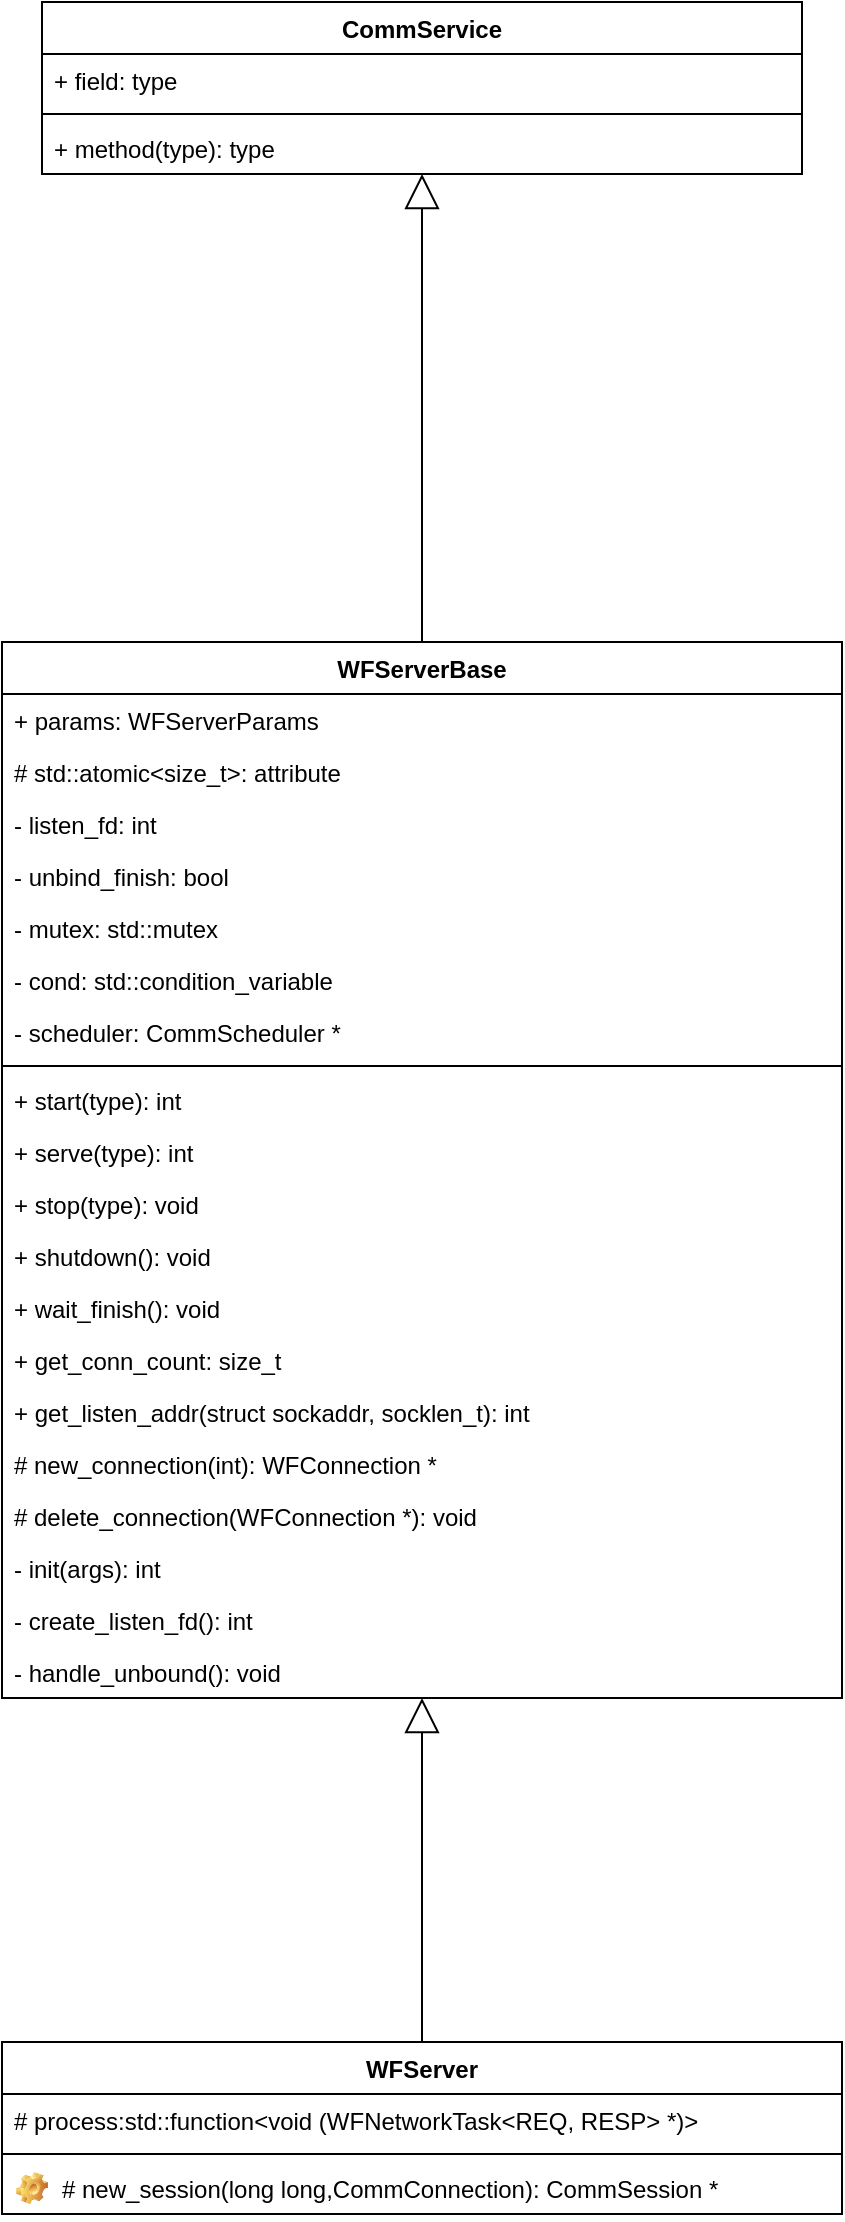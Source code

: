 <mxfile version="17.4.5" type="github">
  <diagram id="-gLdYe9IQShybVuFdfvP" name="Page-1">
    <mxGraphModel dx="1422" dy="1931" grid="1" gridSize="10" guides="1" tooltips="1" connect="1" arrows="1" fold="1" page="1" pageScale="1" pageWidth="827" pageHeight="1169" math="0" shadow="0">
      <root>
        <mxCell id="0" />
        <mxCell id="1" parent="0" />
        <mxCell id="AitUL1UvvsEHuGmrnNIb-12" style="edgeStyle=orthogonalEdgeStyle;rounded=0;orthogonalLoop=1;jettySize=auto;html=1;exitX=0.5;exitY=0;exitDx=0;exitDy=0;entryX=0.5;entryY=1;entryDx=0;entryDy=0;endArrow=block;endFill=0;endSize=15;" edge="1" parent="1" source="AitUL1UvvsEHuGmrnNIb-1" target="AitUL1UvvsEHuGmrnNIb-6">
          <mxGeometry relative="1" as="geometry" />
        </mxCell>
        <mxCell id="AitUL1UvvsEHuGmrnNIb-1" value="WFServer" style="swimlane;fontStyle=1;align=center;verticalAlign=top;childLayout=stackLayout;horizontal=1;startSize=26;horizontalStack=0;resizeParent=1;resizeParentMax=0;resizeLast=0;collapsible=1;marginBottom=0;" vertex="1" parent="1">
          <mxGeometry x="40" y="370" width="420" height="86" as="geometry" />
        </mxCell>
        <mxCell id="AitUL1UvvsEHuGmrnNIb-2" value="# process:std::function&lt;void (WFNetworkTask&lt;REQ, RESP&gt; *)&gt;  " style="text;strokeColor=none;fillColor=none;align=left;verticalAlign=top;spacingLeft=4;spacingRight=4;overflow=hidden;rotatable=0;points=[[0,0.5],[1,0.5]];portConstraint=eastwest;" vertex="1" parent="AitUL1UvvsEHuGmrnNIb-1">
          <mxGeometry y="26" width="420" height="26" as="geometry" />
        </mxCell>
        <mxCell id="AitUL1UvvsEHuGmrnNIb-3" value="" style="line;strokeWidth=1;fillColor=none;align=left;verticalAlign=middle;spacingTop=-1;spacingLeft=3;spacingRight=3;rotatable=0;labelPosition=right;points=[];portConstraint=eastwest;" vertex="1" parent="AitUL1UvvsEHuGmrnNIb-1">
          <mxGeometry y="52" width="420" height="8" as="geometry" />
        </mxCell>
        <mxCell id="AitUL1UvvsEHuGmrnNIb-5" value="# new_session(long long,CommConnection): CommSession *" style="label;fontStyle=0;strokeColor=none;fillColor=none;align=left;verticalAlign=top;overflow=hidden;spacingLeft=28;spacingRight=4;rotatable=0;points=[[0,0.5],[1,0.5]];portConstraint=eastwest;imageWidth=16;imageHeight=16;image=img/clipart/Gear_128x128.png" vertex="1" parent="AitUL1UvvsEHuGmrnNIb-1">
          <mxGeometry y="60" width="420" height="26" as="geometry" />
        </mxCell>
        <mxCell id="AitUL1UvvsEHuGmrnNIb-34" style="edgeStyle=orthogonalEdgeStyle;rounded=0;orthogonalLoop=1;jettySize=auto;html=1;exitX=0.5;exitY=0;exitDx=0;exitDy=0;entryX=0.5;entryY=1;entryDx=0;entryDy=0;endArrow=block;endFill=0;endSize=15;" edge="1" parent="1" source="AitUL1UvvsEHuGmrnNIb-6" target="AitUL1UvvsEHuGmrnNIb-30">
          <mxGeometry relative="1" as="geometry" />
        </mxCell>
        <mxCell id="AitUL1UvvsEHuGmrnNIb-6" value="WFServerBase" style="swimlane;fontStyle=1;align=center;verticalAlign=top;childLayout=stackLayout;horizontal=1;startSize=26;horizontalStack=0;resizeParent=1;resizeParentMax=0;resizeLast=0;collapsible=1;marginBottom=0;" vertex="1" parent="1">
          <mxGeometry x="40" y="-330" width="420" height="528" as="geometry" />
        </mxCell>
        <mxCell id="AitUL1UvvsEHuGmrnNIb-7" value="+ params: WFServerParams" style="text;strokeColor=none;fillColor=none;align=left;verticalAlign=top;spacingLeft=4;spacingRight=4;overflow=hidden;rotatable=0;points=[[0,0.5],[1,0.5]];portConstraint=eastwest;" vertex="1" parent="AitUL1UvvsEHuGmrnNIb-6">
          <mxGeometry y="26" width="420" height="26" as="geometry" />
        </mxCell>
        <mxCell id="AitUL1UvvsEHuGmrnNIb-23" value="# std::atomic&lt;size_t&gt;: attribute" style="text;strokeColor=none;fillColor=none;align=left;verticalAlign=top;spacingLeft=4;spacingRight=4;overflow=hidden;rotatable=0;points=[[0,0.5],[1,0.5]];portConstraint=eastwest;" vertex="1" parent="AitUL1UvvsEHuGmrnNIb-6">
          <mxGeometry y="52" width="420" height="26" as="geometry" />
        </mxCell>
        <mxCell id="AitUL1UvvsEHuGmrnNIb-25" value="- listen_fd: int" style="text;strokeColor=none;fillColor=none;align=left;verticalAlign=top;spacingLeft=4;spacingRight=4;overflow=hidden;rotatable=0;points=[[0,0.5],[1,0.5]];portConstraint=eastwest;" vertex="1" parent="AitUL1UvvsEHuGmrnNIb-6">
          <mxGeometry y="78" width="420" height="26" as="geometry" />
        </mxCell>
        <mxCell id="AitUL1UvvsEHuGmrnNIb-26" value="- unbind_finish: bool" style="text;strokeColor=none;fillColor=none;align=left;verticalAlign=top;spacingLeft=4;spacingRight=4;overflow=hidden;rotatable=0;points=[[0,0.5],[1,0.5]];portConstraint=eastwest;" vertex="1" parent="AitUL1UvvsEHuGmrnNIb-6">
          <mxGeometry y="104" width="420" height="26" as="geometry" />
        </mxCell>
        <mxCell id="AitUL1UvvsEHuGmrnNIb-27" value="- mutex: std::mutex" style="text;strokeColor=none;fillColor=none;align=left;verticalAlign=top;spacingLeft=4;spacingRight=4;overflow=hidden;rotatable=0;points=[[0,0.5],[1,0.5]];portConstraint=eastwest;" vertex="1" parent="AitUL1UvvsEHuGmrnNIb-6">
          <mxGeometry y="130" width="420" height="26" as="geometry" />
        </mxCell>
        <mxCell id="AitUL1UvvsEHuGmrnNIb-28" value="- cond: std::condition_variable" style="text;strokeColor=none;fillColor=none;align=left;verticalAlign=top;spacingLeft=4;spacingRight=4;overflow=hidden;rotatable=0;points=[[0,0.5],[1,0.5]];portConstraint=eastwest;" vertex="1" parent="AitUL1UvvsEHuGmrnNIb-6">
          <mxGeometry y="156" width="420" height="26" as="geometry" />
        </mxCell>
        <mxCell id="AitUL1UvvsEHuGmrnNIb-29" value="- scheduler: CommScheduler *" style="text;strokeColor=none;fillColor=none;align=left;verticalAlign=top;spacingLeft=4;spacingRight=4;overflow=hidden;rotatable=0;points=[[0,0.5],[1,0.5]];portConstraint=eastwest;" vertex="1" parent="AitUL1UvvsEHuGmrnNIb-6">
          <mxGeometry y="182" width="420" height="26" as="geometry" />
        </mxCell>
        <mxCell id="AitUL1UvvsEHuGmrnNIb-8" value="" style="line;strokeWidth=1;fillColor=none;align=left;verticalAlign=middle;spacingTop=-1;spacingLeft=3;spacingRight=3;rotatable=0;labelPosition=right;points=[];portConstraint=eastwest;" vertex="1" parent="AitUL1UvvsEHuGmrnNIb-6">
          <mxGeometry y="208" width="420" height="8" as="geometry" />
        </mxCell>
        <mxCell id="AitUL1UvvsEHuGmrnNIb-9" value="+ start(type): int" style="text;strokeColor=none;fillColor=none;align=left;verticalAlign=top;spacingLeft=4;spacingRight=4;overflow=hidden;rotatable=0;points=[[0,0.5],[1,0.5]];portConstraint=eastwest;" vertex="1" parent="AitUL1UvvsEHuGmrnNIb-6">
          <mxGeometry y="216" width="420" height="26" as="geometry" />
        </mxCell>
        <mxCell id="AitUL1UvvsEHuGmrnNIb-13" value="+ serve(type): int" style="text;strokeColor=none;fillColor=none;align=left;verticalAlign=top;spacingLeft=4;spacingRight=4;overflow=hidden;rotatable=0;points=[[0,0.5],[1,0.5]];portConstraint=eastwest;" vertex="1" parent="AitUL1UvvsEHuGmrnNIb-6">
          <mxGeometry y="242" width="420" height="26" as="geometry" />
        </mxCell>
        <mxCell id="AitUL1UvvsEHuGmrnNIb-14" value="+ stop(type): void" style="text;strokeColor=none;fillColor=none;align=left;verticalAlign=top;spacingLeft=4;spacingRight=4;overflow=hidden;rotatable=0;points=[[0,0.5],[1,0.5]];portConstraint=eastwest;" vertex="1" parent="AitUL1UvvsEHuGmrnNIb-6">
          <mxGeometry y="268" width="420" height="26" as="geometry" />
        </mxCell>
        <mxCell id="AitUL1UvvsEHuGmrnNIb-15" value="+ shutdown(): void" style="text;strokeColor=none;fillColor=none;align=left;verticalAlign=top;spacingLeft=4;spacingRight=4;overflow=hidden;rotatable=0;points=[[0,0.5],[1,0.5]];portConstraint=eastwest;" vertex="1" parent="AitUL1UvvsEHuGmrnNIb-6">
          <mxGeometry y="294" width="420" height="26" as="geometry" />
        </mxCell>
        <mxCell id="AitUL1UvvsEHuGmrnNIb-16" value="+ wait_finish(): void" style="text;strokeColor=none;fillColor=none;align=left;verticalAlign=top;spacingLeft=4;spacingRight=4;overflow=hidden;rotatable=0;points=[[0,0.5],[1,0.5]];portConstraint=eastwest;" vertex="1" parent="AitUL1UvvsEHuGmrnNIb-6">
          <mxGeometry y="320" width="420" height="26" as="geometry" />
        </mxCell>
        <mxCell id="AitUL1UvvsEHuGmrnNIb-17" value="+ get_conn_count: size_t" style="text;strokeColor=none;fillColor=none;align=left;verticalAlign=top;spacingLeft=4;spacingRight=4;overflow=hidden;rotatable=0;points=[[0,0.5],[1,0.5]];portConstraint=eastwest;" vertex="1" parent="AitUL1UvvsEHuGmrnNIb-6">
          <mxGeometry y="346" width="420" height="26" as="geometry" />
        </mxCell>
        <mxCell id="AitUL1UvvsEHuGmrnNIb-18" value="+ get_listen_addr(struct sockaddr, socklen_t): int" style="text;strokeColor=none;fillColor=none;align=left;verticalAlign=top;spacingLeft=4;spacingRight=4;overflow=hidden;rotatable=0;points=[[0,0.5],[1,0.5]];portConstraint=eastwest;" vertex="1" parent="AitUL1UvvsEHuGmrnNIb-6">
          <mxGeometry y="372" width="420" height="26" as="geometry" />
        </mxCell>
        <mxCell id="AitUL1UvvsEHuGmrnNIb-19" value="# new_connection(int): WFConnection *" style="text;strokeColor=none;fillColor=none;align=left;verticalAlign=top;spacingLeft=4;spacingRight=4;overflow=hidden;rotatable=0;points=[[0,0.5],[1,0.5]];portConstraint=eastwest;" vertex="1" parent="AitUL1UvvsEHuGmrnNIb-6">
          <mxGeometry y="398" width="420" height="26" as="geometry" />
        </mxCell>
        <mxCell id="AitUL1UvvsEHuGmrnNIb-20" value="# delete_connection(WFConnection *): void" style="text;strokeColor=none;fillColor=none;align=left;verticalAlign=top;spacingLeft=4;spacingRight=4;overflow=hidden;rotatable=0;points=[[0,0.5],[1,0.5]];portConstraint=eastwest;" vertex="1" parent="AitUL1UvvsEHuGmrnNIb-6">
          <mxGeometry y="424" width="420" height="26" as="geometry" />
        </mxCell>
        <mxCell id="AitUL1UvvsEHuGmrnNIb-21" value="- init(args): int" style="text;strokeColor=none;fillColor=none;align=left;verticalAlign=top;spacingLeft=4;spacingRight=4;overflow=hidden;rotatable=0;points=[[0,0.5],[1,0.5]];portConstraint=eastwest;" vertex="1" parent="AitUL1UvvsEHuGmrnNIb-6">
          <mxGeometry y="450" width="420" height="26" as="geometry" />
        </mxCell>
        <mxCell id="AitUL1UvvsEHuGmrnNIb-22" value="- create_listen_fd(): int" style="text;strokeColor=none;fillColor=none;align=left;verticalAlign=top;spacingLeft=4;spacingRight=4;overflow=hidden;rotatable=0;points=[[0,0.5],[1,0.5]];portConstraint=eastwest;" vertex="1" parent="AitUL1UvvsEHuGmrnNIb-6">
          <mxGeometry y="476" width="420" height="26" as="geometry" />
        </mxCell>
        <mxCell id="AitUL1UvvsEHuGmrnNIb-24" value="- handle_unbound(): void" style="text;strokeColor=none;fillColor=none;align=left;verticalAlign=top;spacingLeft=4;spacingRight=4;overflow=hidden;rotatable=0;points=[[0,0.5],[1,0.5]];portConstraint=eastwest;" vertex="1" parent="AitUL1UvvsEHuGmrnNIb-6">
          <mxGeometry y="502" width="420" height="26" as="geometry" />
        </mxCell>
        <mxCell id="AitUL1UvvsEHuGmrnNIb-30" value="CommService" style="swimlane;fontStyle=1;align=center;verticalAlign=top;childLayout=stackLayout;horizontal=1;startSize=26;horizontalStack=0;resizeParent=1;resizeParentMax=0;resizeLast=0;collapsible=1;marginBottom=0;" vertex="1" parent="1">
          <mxGeometry x="60" y="-650" width="380" height="86" as="geometry" />
        </mxCell>
        <mxCell id="AitUL1UvvsEHuGmrnNIb-31" value="+ field: type" style="text;strokeColor=none;fillColor=none;align=left;verticalAlign=top;spacingLeft=4;spacingRight=4;overflow=hidden;rotatable=0;points=[[0,0.5],[1,0.5]];portConstraint=eastwest;" vertex="1" parent="AitUL1UvvsEHuGmrnNIb-30">
          <mxGeometry y="26" width="380" height="26" as="geometry" />
        </mxCell>
        <mxCell id="AitUL1UvvsEHuGmrnNIb-32" value="" style="line;strokeWidth=1;fillColor=none;align=left;verticalAlign=middle;spacingTop=-1;spacingLeft=3;spacingRight=3;rotatable=0;labelPosition=right;points=[];portConstraint=eastwest;" vertex="1" parent="AitUL1UvvsEHuGmrnNIb-30">
          <mxGeometry y="52" width="380" height="8" as="geometry" />
        </mxCell>
        <mxCell id="AitUL1UvvsEHuGmrnNIb-33" value="+ method(type): type" style="text;strokeColor=none;fillColor=none;align=left;verticalAlign=top;spacingLeft=4;spacingRight=4;overflow=hidden;rotatable=0;points=[[0,0.5],[1,0.5]];portConstraint=eastwest;" vertex="1" parent="AitUL1UvvsEHuGmrnNIb-30">
          <mxGeometry y="60" width="380" height="26" as="geometry" />
        </mxCell>
      </root>
    </mxGraphModel>
  </diagram>
</mxfile>

